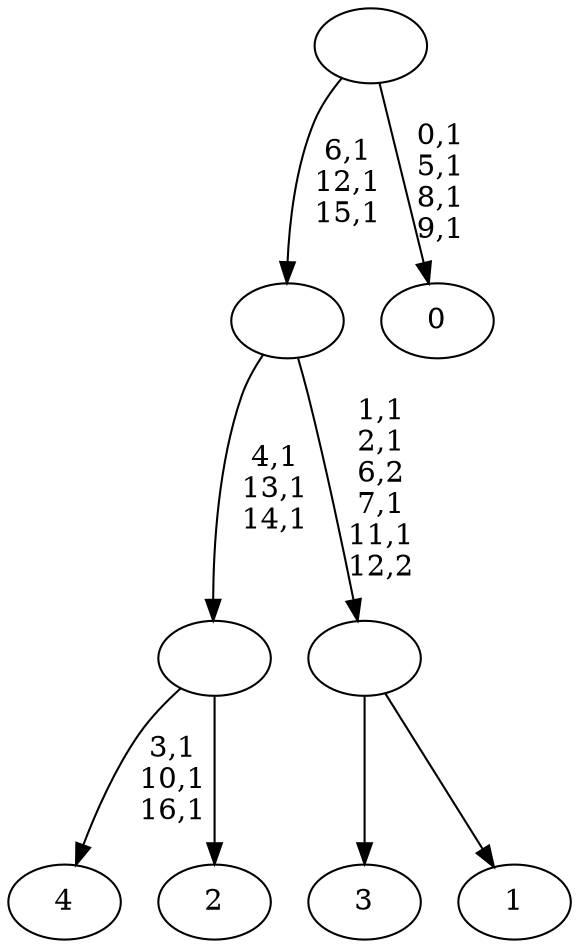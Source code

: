 digraph T {
	22 [label="4"]
	18 [label="3"]
	17 [label="2"]
	16 [label=""]
	13 [label="1"]
	12 [label=""]
	8 [label=""]
	5 [label="0"]
	0 [label=""]
	16 -> 22 [label="3,1\n10,1\n16,1"]
	16 -> 17 [label=""]
	12 -> 18 [label=""]
	12 -> 13 [label=""]
	8 -> 12 [label="1,1\n2,1\n6,2\n7,1\n11,1\n12,2"]
	8 -> 16 [label="4,1\n13,1\n14,1"]
	0 -> 5 [label="0,1\n5,1\n8,1\n9,1"]
	0 -> 8 [label="6,1\n12,1\n15,1"]
}
